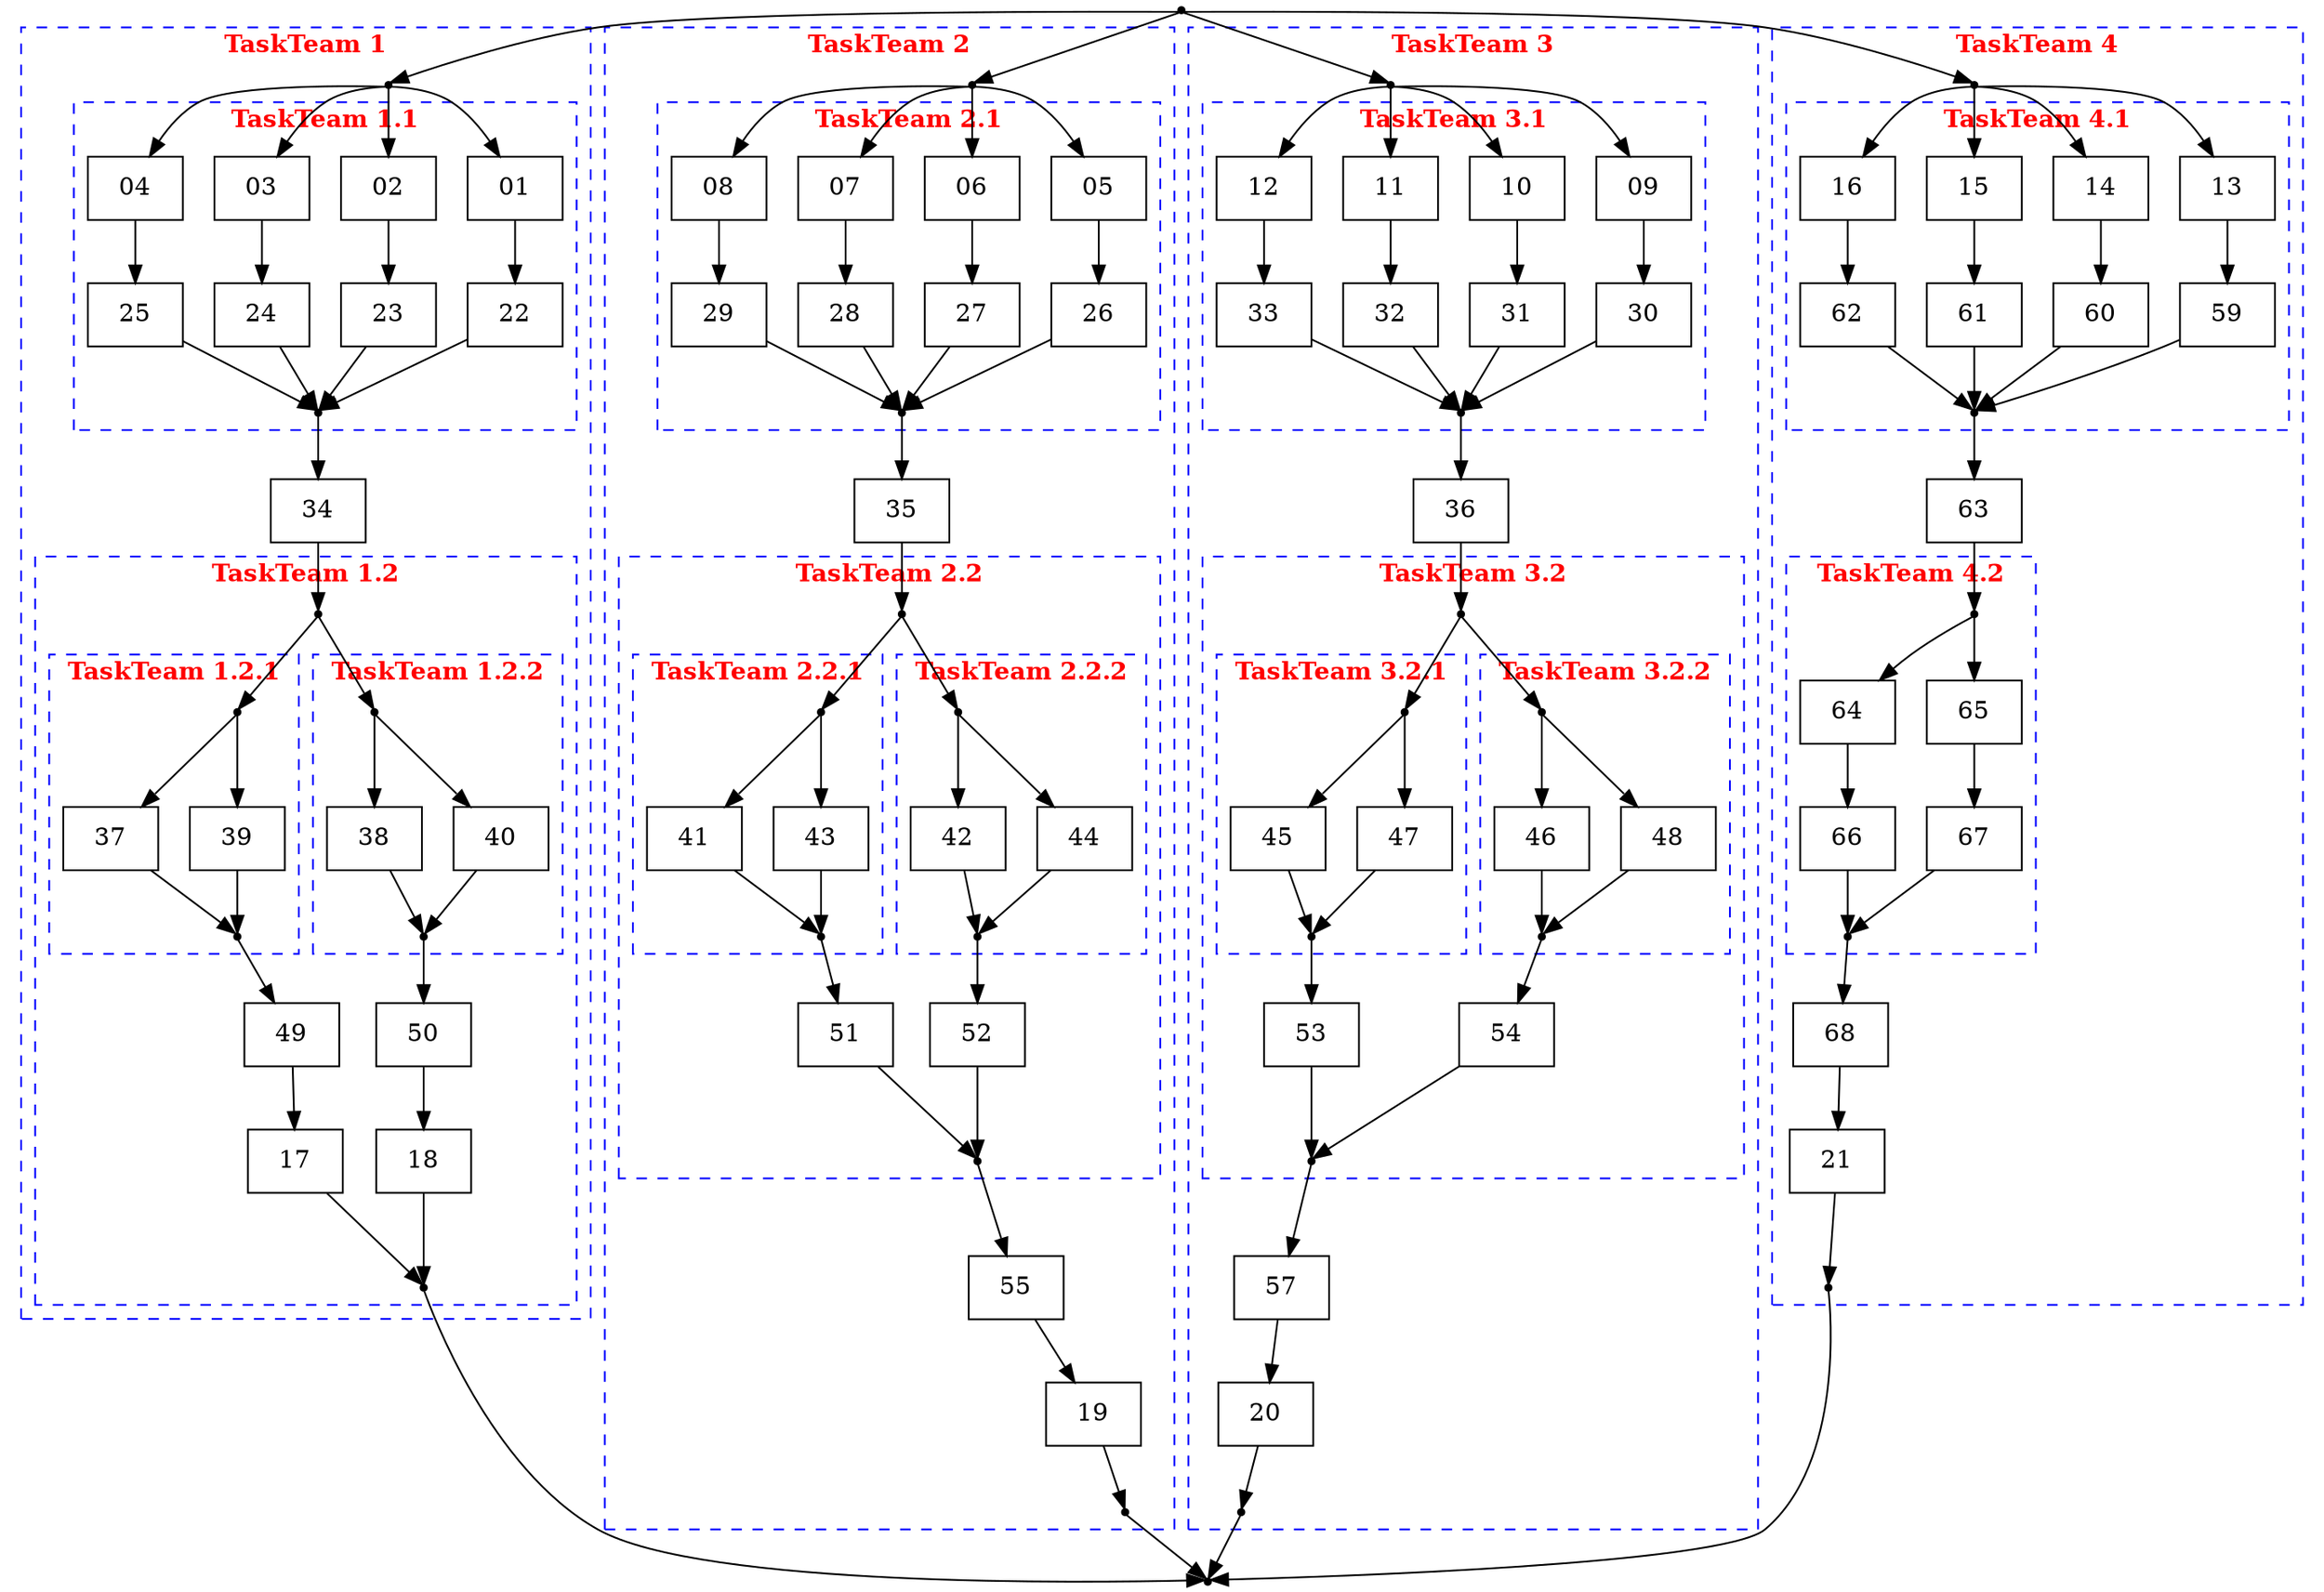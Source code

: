 digraph{
  root, end [shape = point]

  subgraph cluster0{
   label = <<font color='red'><b>TaskTeam 1</b></font>>
   34 [shape = box]
   r1 [shape = point]
   style = dashed
   color = blue

     subgraph cluster4{
       label = <<font color='red'><b>TaskTeam 1.1</b></font>>
       01, 02, 03, 04, 22, 23, 24, 25  [shape = box]
       fa1 [shape = point]
     }

     subgraph cluster5{
       label = <<font color='red'><b>TaskTeam 1.2</b></font>>
       50, 18 , 17, 49 [shape = box]
       b1, e1 [shape = point]

       subgraph cluster6{
         label = <<font color='red'><b>TaskTeam 1.2.1</b></font>>
         37, 39  [shape = box]
         sa1, bx [shape = point]
       }
       
       subgraph cluster7{
         label = <<font color='red'><b>TaskTeam 1.2.2</b></font>>
         38, 40  [shape = box]
         sa2, by [shape = point]
       }
     }
  }

  subgraph cluster1{
   label = <<font color='red'><b>TaskTeam 2</b></font>>
   35, 19, 55 [shape = box]
   r2, e2 [shape = point]
   style = dashed
   color = blue

     subgraph cluster8{
       label = <<font color='red'><b>TaskTeam 2.1</b></font>>
       05, 06, 07, 08, 26, 27, 28, 29  [shape = box]
       fb1 [shape = point]
     }

     subgraph cluster9{
       label = <<font color='red'><b>TaskTeam 2.2</b></font>>
       51, 52  [shape = box]
       f_sb1, b2 [shape =point]

       subgraph cluster10{
         label = <<font color='red'><b>TaskTeam 2.2.1</b></font>>
         41, 43  [shape = box]
         sb1, sbx [shape = point]
       }
       subgraph cluster11{
         label = <<font color='red'><b>TaskTeam 2.2.2</b></font>>
         42, 44  [shape = box]
         sb2, sby [shape = point]
       }
     }
  }

  subgraph cluster2{
   label = <<font color='red'><b>TaskTeam 3</b></font>>
   style = dashed
   color = blue
   36, 20, 57  [shape = box]
   r3, e3 [shape = point]

     subgraph cluster12{
       label = <<font color='red'><b>TaskTeam 3.1</b></font>>
       09, 10, 11, 12, 30, 31, 32, 33  [shape = box]
       fc1 [shape = point]
     }

     subgraph cluster13{
       label = <<font color='red'><b>TaskTeam 3.2</b></font>>
       53, 54  [shape = box]
       f_sc1, b3 [shape =point]

       subgraph cluster14{
         label = <<font color='red'><b>TaskTeam 3.2.1</b></font>>
         45, 47  [shape = box]
         sc1, scx [shape = point]
       }
       subgraph cluster15{
         label = <<font color='red'><b>TaskTeam 3.2.2</b></font>>
         46, 48  [shape = box]
         sc2, scy [shape = point]
       }
     }
  }

  subgraph cluster3{
   label = <<font color='red'><b>TaskTeam 4</b></font>>
   63, 21, 68 [shape = box]
   r4, e4 [shape = point]
   style = dashed
   color = blue

     subgraph cluster12{
       label = <<font color='red'><b>TaskTeam 4.1</b></font>>
       13, 14, 15, 16, 59, 60, 61, 62 [shape = box]
       ffa1 [shape = point]
     }

     subgraph cluster13{
       label = <<font color='red'><b>TaskTeam 4.2</b></font>>
       64, 65, 66, 67  [shape = box]
       b4, fa8 [shape =point]
     }
  }
  root -> r1, r2, r3, r4
  //Req1.1
  r1 -> 01 -> 22
  r1 -> 02 -> 23
  r1 -> 03 -> 24
  r1 -> 04 -> 25
  r2 -> 05 -> 26
  r2 -> 06 -> 27
  r2 -> 07 -> 28
  r2 -> 08 -> 29
  r3 -> 09 -> 30
  r3 -> 10 -> 31
  r3 -> 11 -> 32
  r3 -> 12 -> 33
  
  //Req1.2
  22, 23, 24, 25 -> fa1 -> 34
  26, 27, 28, 29 -> fb1 -> 35
  30, 31, 32, 33 -> fc1 -> 36

  34 -> b1 -> bx -> 37, 39
  b1 -> by -> 38, 40
  35 -> b2 -> sbx -> 41, 43
  b2 -> sby -> 42, 44
  36 -> b3 -> scx -> 45, 47
  b3 -> scy -> 46, 48
  
  //Req1.3
  37, 39 -> sa1 -> 49
  49 -> 17 -> e1
  38, 40 -> sa2 -> 50
  50 -> 18 -> e1
  41, 43 -> sb1 -> 51
  42, 44 -> sb2 -> 52
  45, 47 -> sc1 -> 53
  46, 48 -> sc2 -> 54
  
  //Req1.4
  51, 52 -> f_sb1 -> 55 -> 19 -> e2
  53, 54 -> f_sc1 -> 57 -> 20 -> e3

  //Req2.1
  r4 -> 13 -> 59
  r4 -> 14 -> 60
  r4 -> 15 -> 61
  r4 -> 16 -> 62

  //Req2.2
  59, 60, 61, 62 -> ffa1 -> 63 -> b4 -> 64, 65
  
  //Req2.3
  64 -> 66
  65 -> 67
  66, 67 -> fa8 -> 68 -> 21 -> e4
  e1 ,e2, e3, e4 -> end
}